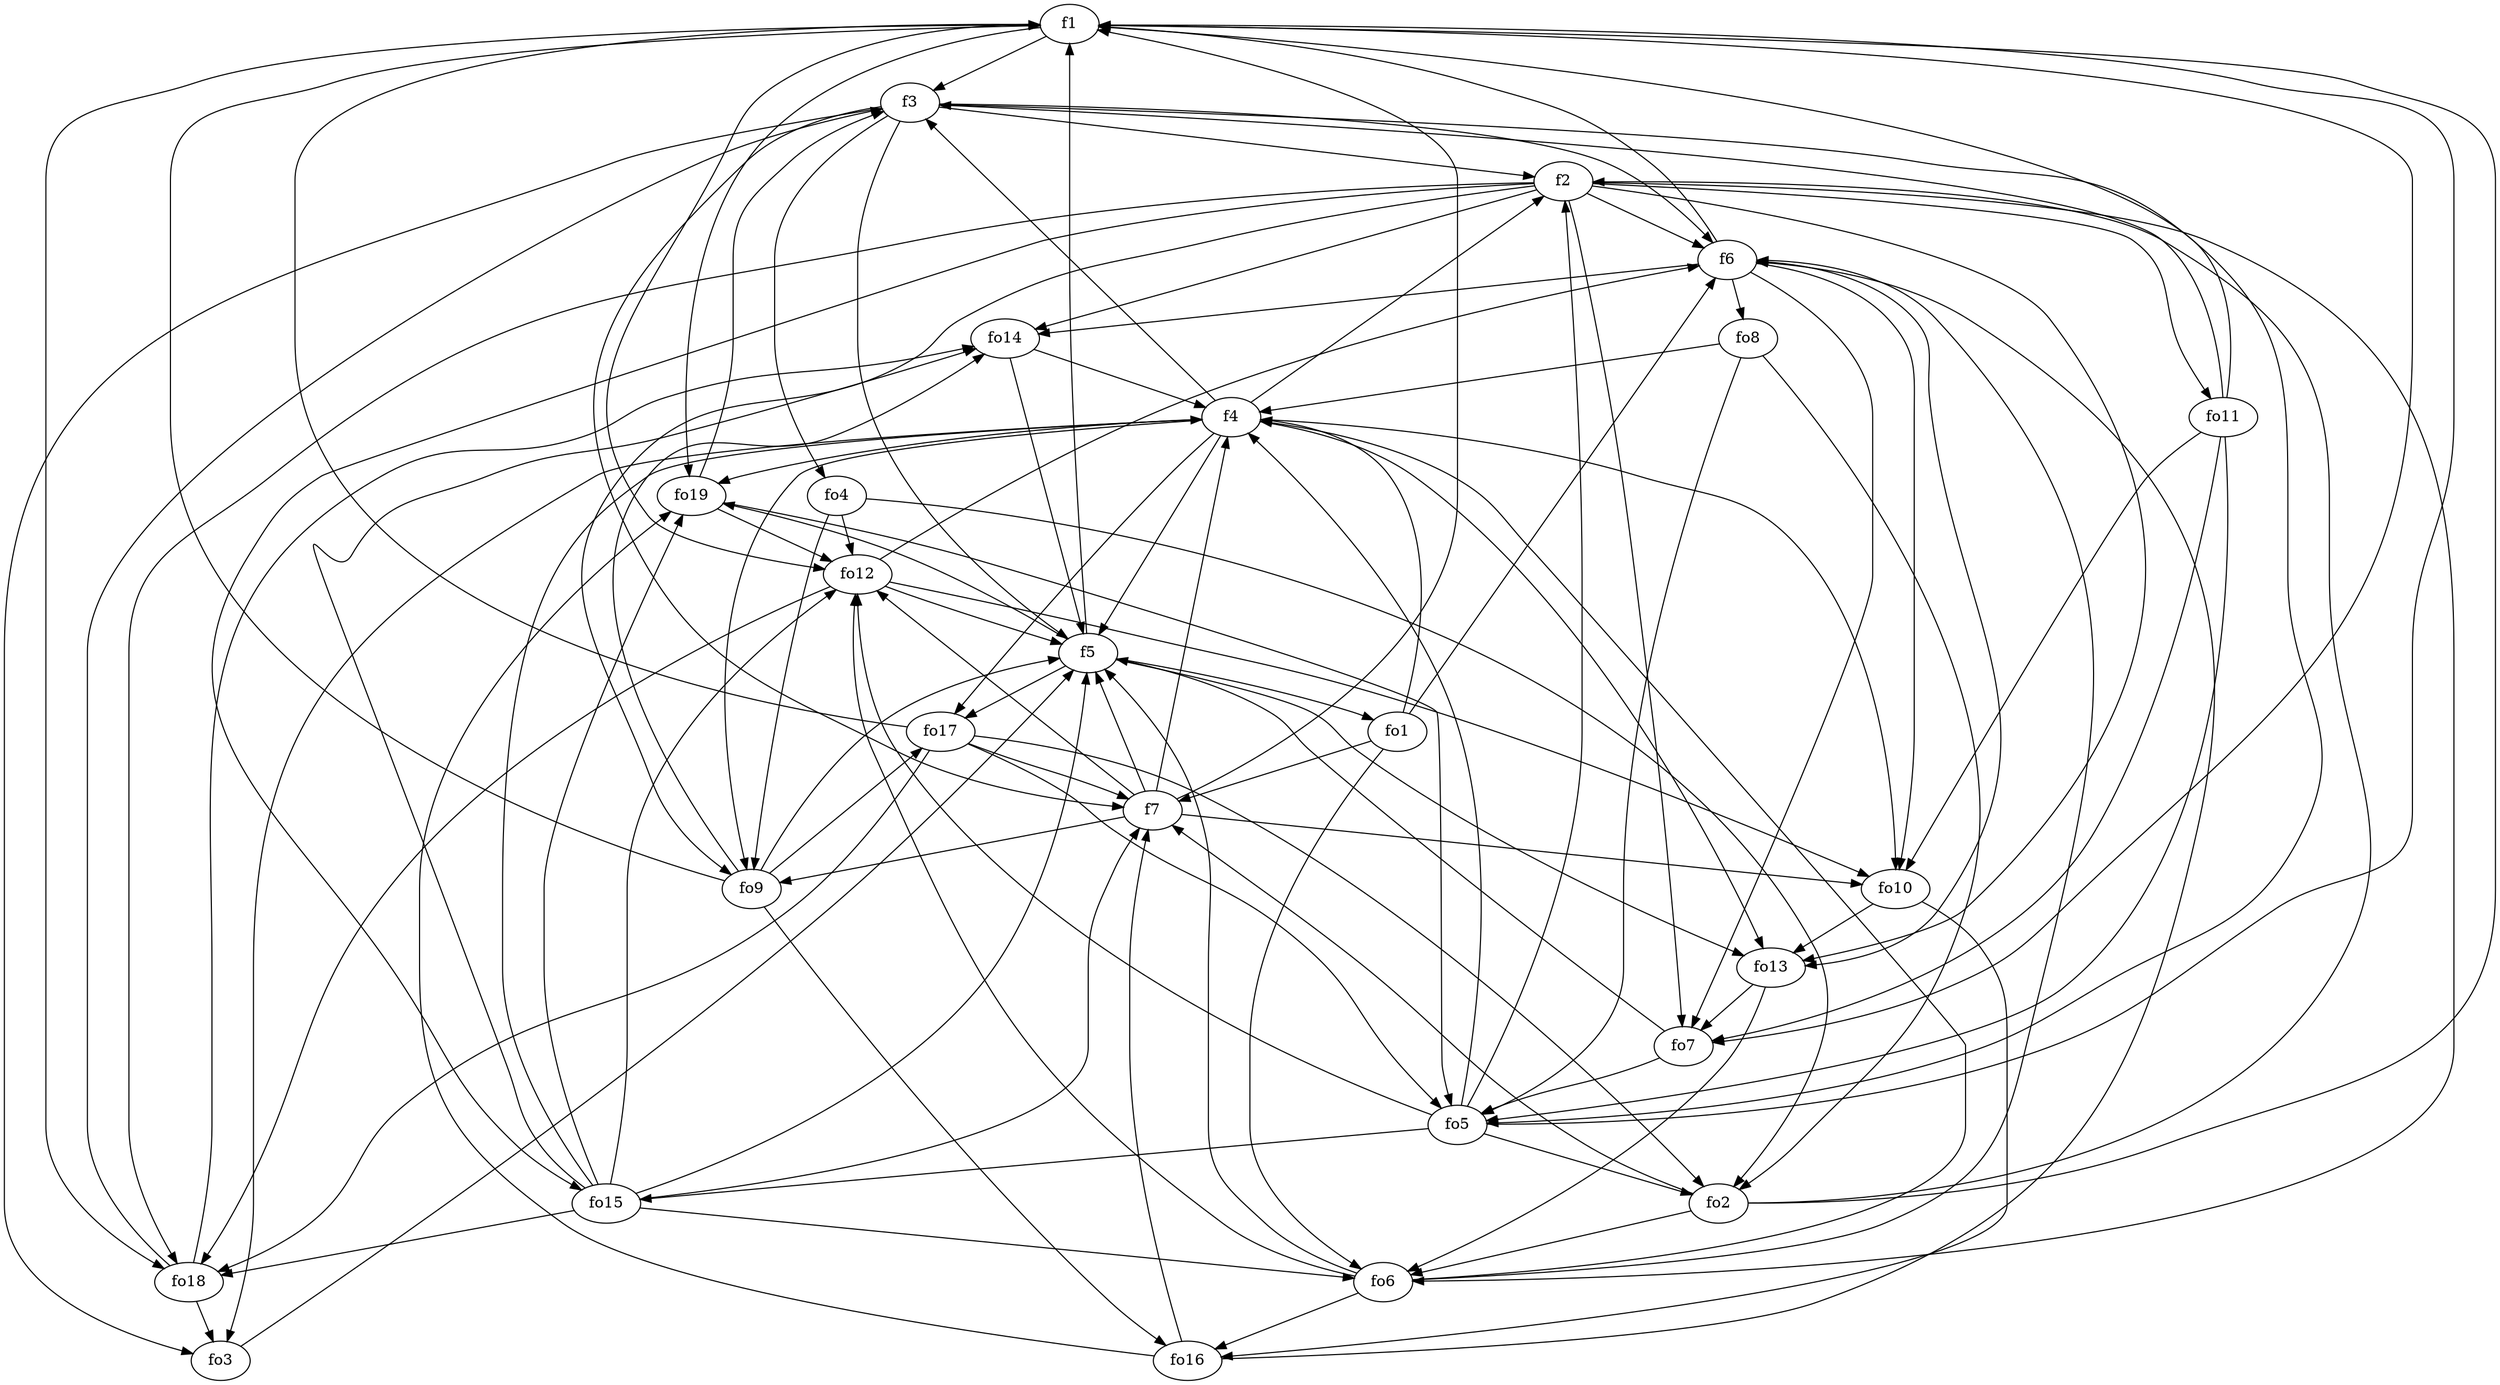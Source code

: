 strict digraph  {
f1;
f2;
f3;
f4;
f5;
f6;
f7;
fo1;
fo2;
fo3;
fo4;
fo5;
fo6;
fo7;
fo8;
fo9;
fo10;
fo11;
fo12;
fo13;
fo14;
fo15;
fo16;
fo17;
fo18;
fo19;
f1 -> fo19  [weight=2];
f1 -> fo7  [weight=2];
f1 -> fo12  [weight=2];
f1 -> f3  [weight=2];
f1 -> fo18  [weight=2];
f2 -> fo13  [weight=2];
f2 -> f6  [weight=2];
f2 -> fo9  [weight=2];
f2 -> fo18  [weight=2];
f2 -> fo7  [weight=2];
f2 -> fo6  [weight=2];
f2 -> fo15  [weight=2];
f2 -> fo14  [weight=2];
f2 -> fo11  [weight=2];
f3 -> f7  [weight=2];
f3 -> fo5  [weight=2];
f3 -> f2  [weight=2];
f3 -> fo4  [weight=2];
f3 -> fo3  [weight=2];
f3 -> f5  [weight=2];
f3 -> f6  [weight=2];
f4 -> fo17  [weight=2];
f4 -> fo9  [weight=2];
f4 -> f2  [weight=2];
f4 -> fo19  [weight=2];
f4 -> f3  [weight=2];
f4 -> fo13  [weight=2];
f4 -> f5  [weight=2];
f4 -> fo10  [weight=2];
f4 -> fo3  [weight=2];
f5 -> fo13  [weight=2];
f5 -> fo17  [weight=2];
f5 -> f1  [weight=2];
f5 -> fo19  [weight=2];
f5 -> fo1  [weight=2];
f6 -> fo10  [weight=2];
f6 -> fo7  [weight=2];
f6 -> fo8  [weight=2];
f6 -> fo13  [weight=2];
f6 -> fo14  [weight=2];
f6 -> f1  [weight=2];
f7 -> f5  [weight=2];
f7 -> fo10  [weight=2];
f7 -> fo12  [weight=2];
f7 -> fo9  [weight=2];
f7 -> f4  [weight=2];
f7 -> f1  [weight=2];
fo1 -> f6  [weight=2];
fo1 -> f4  [weight=2];
fo1 -> f7  [weight=2];
fo1 -> fo6  [weight=2];
fo2 -> fo6  [weight=2];
fo2 -> f1  [weight=2];
fo2 -> f2  [weight=2];
fo2 -> f7  [weight=2];
fo3 -> f5  [weight=2];
fo4 -> fo2  [weight=2];
fo4 -> fo9  [weight=2];
fo4 -> fo12  [weight=2];
fo5 -> f4  [weight=2];
fo5 -> fo12  [weight=2];
fo5 -> f1  [weight=2];
fo5 -> f2  [weight=2];
fo5 -> fo2  [weight=2];
fo5 -> fo15  [weight=2];
fo6 -> f6  [weight=2];
fo6 -> fo12  [weight=2];
fo6 -> f5  [weight=2];
fo6 -> f4  [weight=2];
fo6 -> fo16  [weight=2];
fo7 -> fo5  [weight=2];
fo7 -> f5  [weight=2];
fo8 -> fo2  [weight=2];
fo8 -> fo5  [weight=2];
fo8 -> f4  [weight=2];
fo9 -> f1  [weight=2];
fo9 -> fo17  [weight=2];
fo9 -> fo14  [weight=2];
fo9 -> f5  [weight=2];
fo9 -> fo16  [weight=2];
fo10 -> fo13  [weight=2];
fo10 -> fo16  [weight=2];
fo11 -> fo5  [weight=2];
fo11 -> fo7  [weight=2];
fo11 -> fo10  [weight=2];
fo11 -> f3  [weight=2];
fo11 -> f1  [weight=2];
fo12 -> fo10  [weight=2];
fo12 -> fo18  [weight=2];
fo12 -> f6  [weight=2];
fo12 -> f5  [weight=2];
fo13 -> fo6  [weight=2];
fo13 -> fo7  [weight=2];
fo14 -> f5  [weight=2];
fo14 -> f4  [weight=2];
fo15 -> fo18  [weight=2];
fo15 -> f7  [weight=2];
fo15 -> f5  [weight=2];
fo15 -> f4  [weight=2];
fo15 -> fo12  [weight=2];
fo15 -> fo6  [weight=2];
fo15 -> fo19  [weight=2];
fo15 -> fo14  [weight=2];
fo16 -> fo19  [weight=2];
fo16 -> f6  [weight=2];
fo16 -> f7  [weight=2];
fo17 -> f7  [weight=2];
fo17 -> fo18  [weight=2];
fo17 -> fo2  [weight=2];
fo17 -> fo5  [weight=2];
fo17 -> f1  [weight=2];
fo18 -> fo14  [weight=2];
fo18 -> fo3  [weight=2];
fo18 -> f3  [weight=2];
fo19 -> fo12  [weight=2];
fo19 -> f3  [weight=2];
fo19 -> fo5  [weight=2];
}
